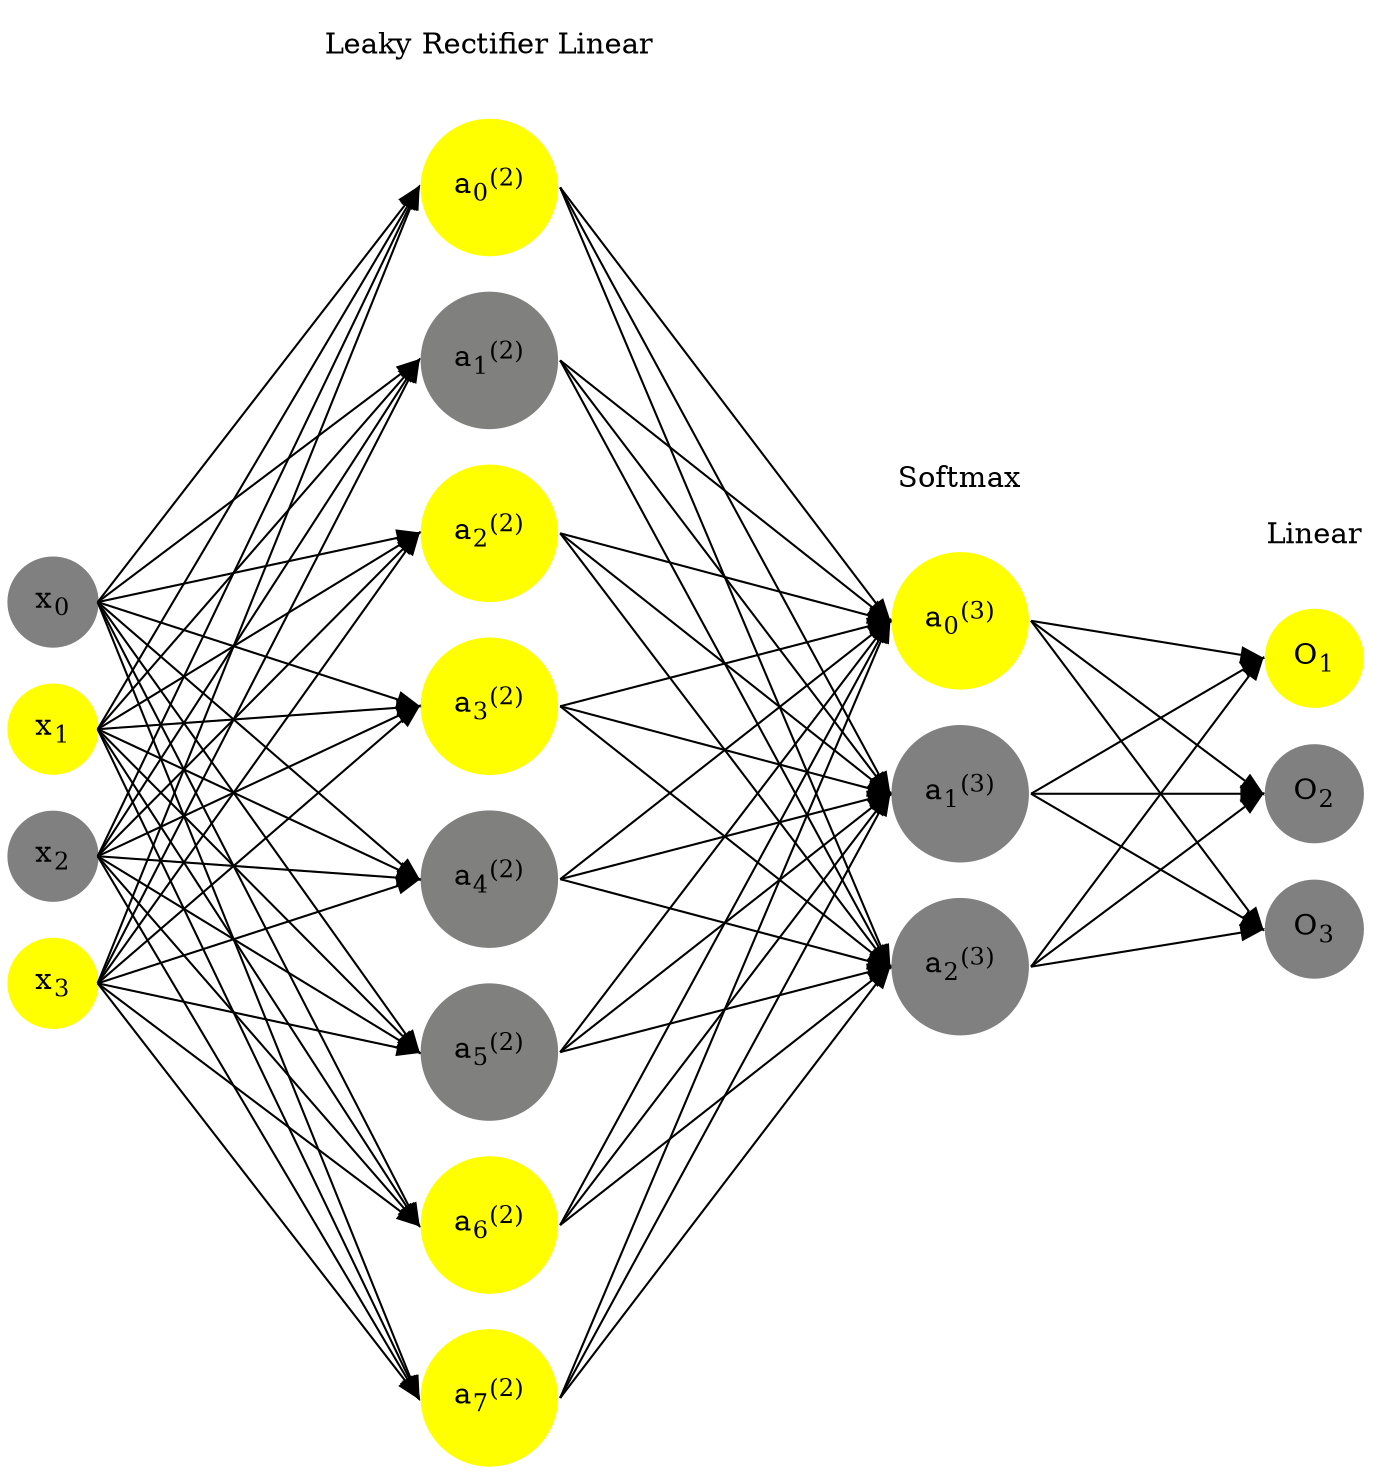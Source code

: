 digraph G {
	rankdir = LR;
	splines=false;
	edge[style=invis];
	ranksep= 1.4;
	{
	node [shape=circle, color="0.1667, 0.0, 0.5", style=filled, fillcolor="0.1667, 0.0, 0.5"];
	x0 [label=<x<sub>0</sub>>];
	}
	{
	node [shape=circle, color="0.1667, 1.0, 1.0", style=filled, fillcolor="0.1667, 1.0, 1.0"];
	x1 [label=<x<sub>1</sub>>];
	}
	{
	node [shape=circle, color="0.1667, 0.0, 0.5", style=filled, fillcolor="0.1667, 0.0, 0.5"];
	x2 [label=<x<sub>2</sub>>];
	}
	{
	node [shape=circle, color="0.1667, 1.0, 1.0", style=filled, fillcolor="0.1667, 1.0, 1.0"];
	x3 [label=<x<sub>3</sub>>];
	}
	{
	node [shape=circle, color="0.1667, 19.530220, 10.265110", style=filled, fillcolor="0.1667, 19.530220, 10.265110"];
	a02 [label=<a<sub>0</sub><sup>(2)</sup>>];
	}
	{
	node [shape=circle, color="0.1667, 0.001187, 0.500593", style=filled, fillcolor="0.1667, 0.001187, 0.500593"];
	a12 [label=<a<sub>1</sub><sup>(2)</sup>>];
	}
	{
	node [shape=circle, color="0.1667, 5.554616, 3.277308", style=filled, fillcolor="0.1667, 5.554616, 3.277308"];
	a22 [label=<a<sub>2</sub><sup>(2)</sup>>];
	}
	{
	node [shape=circle, color="0.1667, 4.718942, 2.859471", style=filled, fillcolor="0.1667, 4.718942, 2.859471"];
	a32 [label=<a<sub>3</sub><sup>(2)</sup>>];
	}
	{
	node [shape=circle, color="0.1667, 0.001342, 0.500671", style=filled, fillcolor="0.1667, 0.001342, 0.500671"];
	a42 [label=<a<sub>4</sub><sup>(2)</sup>>];
	}
	{
	node [shape=circle, color="0.1667, 0.001409, 0.500704", style=filled, fillcolor="0.1667, 0.001409, 0.500704"];
	a52 [label=<a<sub>5</sub><sup>(2)</sup>>];
	}
	{
	node [shape=circle, color="0.1667, 7.180031, 4.090015", style=filled, fillcolor="0.1667, 7.180031, 4.090015"];
	a62 [label=<a<sub>6</sub><sup>(2)</sup>>];
	}
	{
	node [shape=circle, color="0.1667, 8.329424, 4.664712", style=filled, fillcolor="0.1667, 8.329424, 4.664712"];
	a72 [label=<a<sub>7</sub><sup>(2)</sup>>];
	}
	{
	node [shape=circle, color="0.1667, 1.000000, 1.000000", style=filled, fillcolor="0.1667, 1.000000, 1.000000"];
	a03 [label=<a<sub>0</sub><sup>(3)</sup>>];
	}
	{
	node [shape=circle, color="0.1667, 0.000000, 0.500000", style=filled, fillcolor="0.1667, 0.000000, 0.500000"];
	a13 [label=<a<sub>1</sub><sup>(3)</sup>>];
	}
	{
	node [shape=circle, color="0.1667, 0.000000, 0.500000", style=filled, fillcolor="0.1667, 0.000000, 0.500000"];
	a23 [label=<a<sub>2</sub><sup>(3)</sup>>];
	}
	{
	node [shape=circle, color="0.1667, 1.0, 1.0", style=filled, fillcolor="0.1667, 1.0, 1.0"];
	O1 [label=<O<sub>1</sub>>];
	}
	{
	node [shape=circle, color="0.1667, 0.0, 0.5", style=filled, fillcolor="0.1667, 0.0, 0.5"];
	O2 [label=<O<sub>2</sub>>];
	}
	{
	node [shape=circle, color="0.1667, 0.0, 0.5", style=filled, fillcolor="0.1667, 0.0, 0.5"];
	O3 [label=<O<sub>3</sub>>];
	}
	{
	rank=same;
	x0->x1->x2->x3;
	}
	{
	rank=same;
	a02->a12->a22->a32->a42->a52->a62->a72;
	}
	{
	rank=same;
	a03->a13->a23;
	}
	{
	rank=same;
	O1->O2->O3;
	}
	l1 [shape=plaintext,label="Leaky Rectifier Linear"];
	l1->a02;
	{rank=same; l1;a02};
	l2 [shape=plaintext,label="Softmax"];
	l2->a03;
	{rank=same; l2;a03};
	l3 [shape=plaintext,label="Linear"];
	l3->O1;
	{rank=same; l3;O1};
edge[style=solid, tailport=e, headport=w];
	{x0;x1;x2;x3} -> {a02;a12;a22;a32;a42;a52;a62;a72};
	{a02;a12;a22;a32;a42;a52;a62;a72} -> {a03;a13;a23};
	{a03;a13;a23} -> {O1,O2,O3};
}